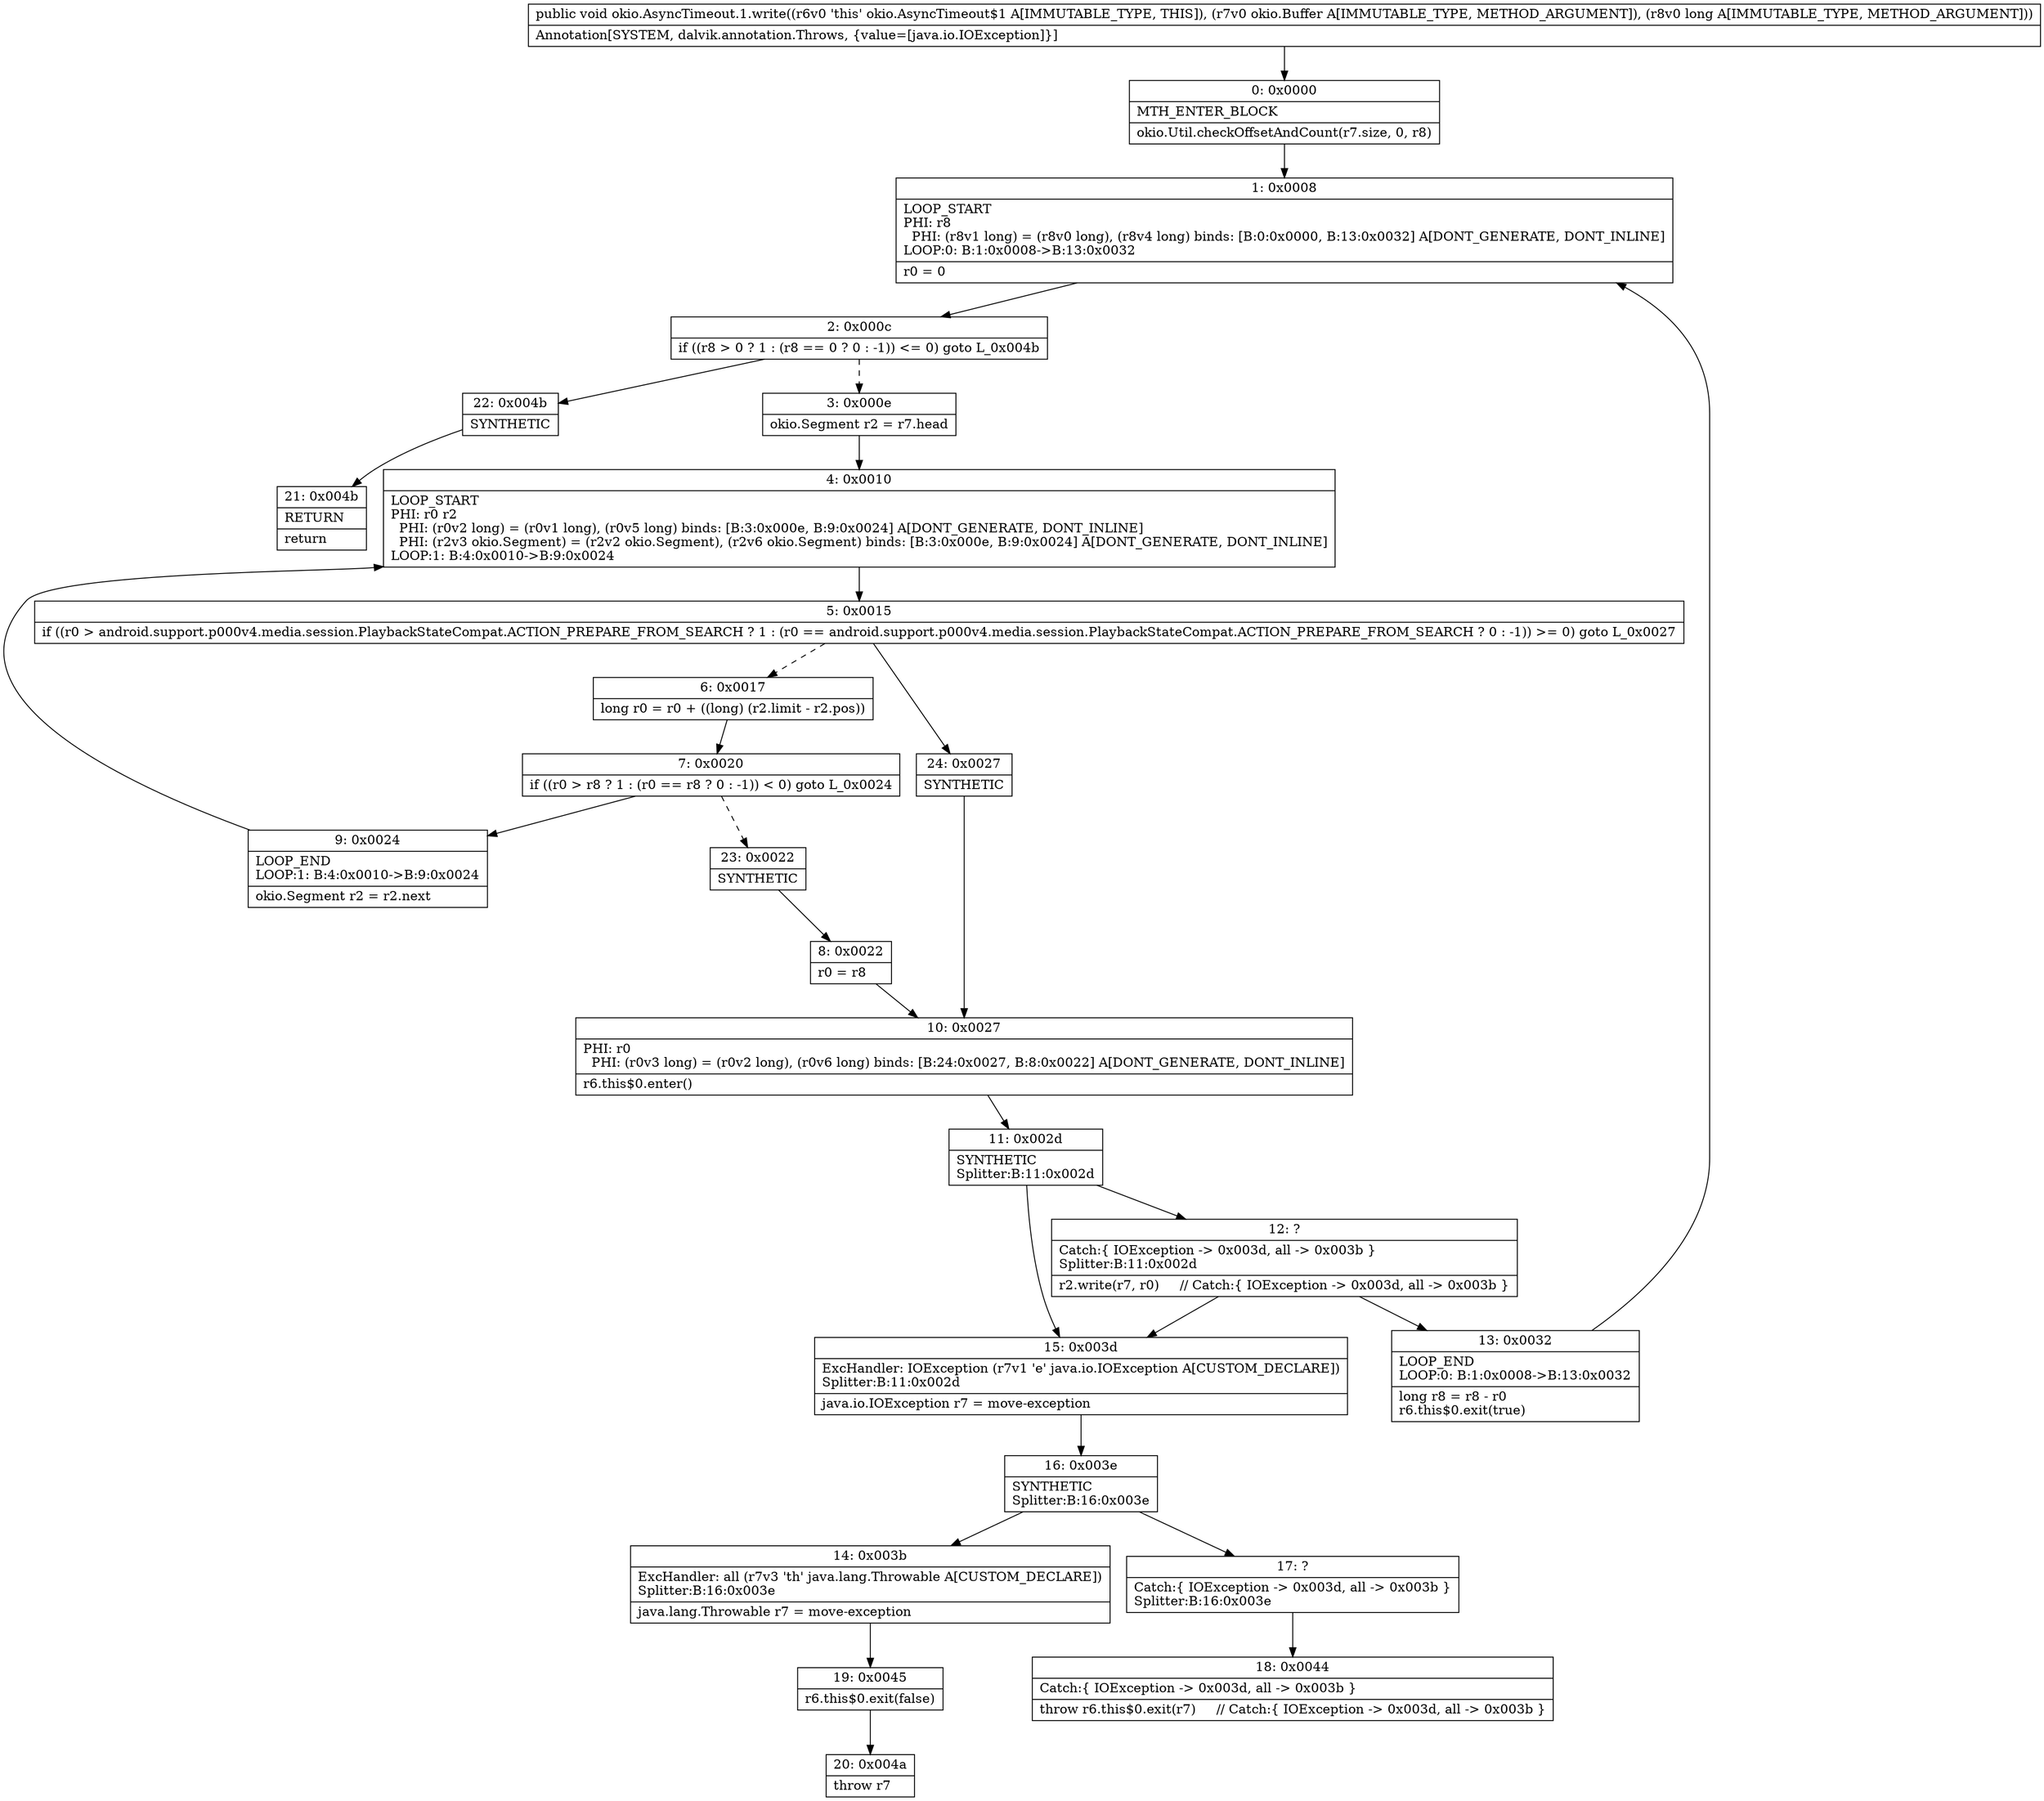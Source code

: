 digraph "CFG forokio.AsyncTimeout.1.write(Lokio\/Buffer;J)V" {
Node_0 [shape=record,label="{0\:\ 0x0000|MTH_ENTER_BLOCK\l|okio.Util.checkOffsetAndCount(r7.size, 0, r8)\l}"];
Node_1 [shape=record,label="{1\:\ 0x0008|LOOP_START\lPHI: r8 \l  PHI: (r8v1 long) = (r8v0 long), (r8v4 long) binds: [B:0:0x0000, B:13:0x0032] A[DONT_GENERATE, DONT_INLINE]\lLOOP:0: B:1:0x0008\-\>B:13:0x0032\l|r0 = 0\l}"];
Node_2 [shape=record,label="{2\:\ 0x000c|if ((r8 \> 0 ? 1 : (r8 == 0 ? 0 : \-1)) \<= 0) goto L_0x004b\l}"];
Node_3 [shape=record,label="{3\:\ 0x000e|okio.Segment r2 = r7.head\l}"];
Node_4 [shape=record,label="{4\:\ 0x0010|LOOP_START\lPHI: r0 r2 \l  PHI: (r0v2 long) = (r0v1 long), (r0v5 long) binds: [B:3:0x000e, B:9:0x0024] A[DONT_GENERATE, DONT_INLINE]\l  PHI: (r2v3 okio.Segment) = (r2v2 okio.Segment), (r2v6 okio.Segment) binds: [B:3:0x000e, B:9:0x0024] A[DONT_GENERATE, DONT_INLINE]\lLOOP:1: B:4:0x0010\-\>B:9:0x0024\l}"];
Node_5 [shape=record,label="{5\:\ 0x0015|if ((r0 \> android.support.p000v4.media.session.PlaybackStateCompat.ACTION_PREPARE_FROM_SEARCH ? 1 : (r0 == android.support.p000v4.media.session.PlaybackStateCompat.ACTION_PREPARE_FROM_SEARCH ? 0 : \-1)) \>= 0) goto L_0x0027\l}"];
Node_6 [shape=record,label="{6\:\ 0x0017|long r0 = r0 + ((long) (r2.limit \- r2.pos))\l}"];
Node_7 [shape=record,label="{7\:\ 0x0020|if ((r0 \> r8 ? 1 : (r0 == r8 ? 0 : \-1)) \< 0) goto L_0x0024\l}"];
Node_8 [shape=record,label="{8\:\ 0x0022|r0 = r8\l}"];
Node_9 [shape=record,label="{9\:\ 0x0024|LOOP_END\lLOOP:1: B:4:0x0010\-\>B:9:0x0024\l|okio.Segment r2 = r2.next\l}"];
Node_10 [shape=record,label="{10\:\ 0x0027|PHI: r0 \l  PHI: (r0v3 long) = (r0v2 long), (r0v6 long) binds: [B:24:0x0027, B:8:0x0022] A[DONT_GENERATE, DONT_INLINE]\l|r6.this$0.enter()\l}"];
Node_11 [shape=record,label="{11\:\ 0x002d|SYNTHETIC\lSplitter:B:11:0x002d\l}"];
Node_12 [shape=record,label="{12\:\ ?|Catch:\{ IOException \-\> 0x003d, all \-\> 0x003b \}\lSplitter:B:11:0x002d\l|r2.write(r7, r0)     \/\/ Catch:\{ IOException \-\> 0x003d, all \-\> 0x003b \}\l}"];
Node_13 [shape=record,label="{13\:\ 0x0032|LOOP_END\lLOOP:0: B:1:0x0008\-\>B:13:0x0032\l|long r8 = r8 \- r0\lr6.this$0.exit(true)\l}"];
Node_14 [shape=record,label="{14\:\ 0x003b|ExcHandler: all (r7v3 'th' java.lang.Throwable A[CUSTOM_DECLARE])\lSplitter:B:16:0x003e\l|java.lang.Throwable r7 = move\-exception\l}"];
Node_15 [shape=record,label="{15\:\ 0x003d|ExcHandler: IOException (r7v1 'e' java.io.IOException A[CUSTOM_DECLARE])\lSplitter:B:11:0x002d\l|java.io.IOException r7 = move\-exception\l}"];
Node_16 [shape=record,label="{16\:\ 0x003e|SYNTHETIC\lSplitter:B:16:0x003e\l}"];
Node_17 [shape=record,label="{17\:\ ?|Catch:\{ IOException \-\> 0x003d, all \-\> 0x003b \}\lSplitter:B:16:0x003e\l}"];
Node_18 [shape=record,label="{18\:\ 0x0044|Catch:\{ IOException \-\> 0x003d, all \-\> 0x003b \}\l|throw r6.this$0.exit(r7)     \/\/ Catch:\{ IOException \-\> 0x003d, all \-\> 0x003b \}\l}"];
Node_19 [shape=record,label="{19\:\ 0x0045|r6.this$0.exit(false)\l}"];
Node_20 [shape=record,label="{20\:\ 0x004a|throw r7\l}"];
Node_21 [shape=record,label="{21\:\ 0x004b|RETURN\l|return\l}"];
Node_22 [shape=record,label="{22\:\ 0x004b|SYNTHETIC\l}"];
Node_23 [shape=record,label="{23\:\ 0x0022|SYNTHETIC\l}"];
Node_24 [shape=record,label="{24\:\ 0x0027|SYNTHETIC\l}"];
MethodNode[shape=record,label="{public void okio.AsyncTimeout.1.write((r6v0 'this' okio.AsyncTimeout$1 A[IMMUTABLE_TYPE, THIS]), (r7v0 okio.Buffer A[IMMUTABLE_TYPE, METHOD_ARGUMENT]), (r8v0 long A[IMMUTABLE_TYPE, METHOD_ARGUMENT]))  | Annotation[SYSTEM, dalvik.annotation.Throws, \{value=[java.io.IOException]\}]\l}"];
MethodNode -> Node_0;
Node_0 -> Node_1;
Node_1 -> Node_2;
Node_2 -> Node_3[style=dashed];
Node_2 -> Node_22;
Node_3 -> Node_4;
Node_4 -> Node_5;
Node_5 -> Node_6[style=dashed];
Node_5 -> Node_24;
Node_6 -> Node_7;
Node_7 -> Node_9;
Node_7 -> Node_23[style=dashed];
Node_8 -> Node_10;
Node_9 -> Node_4;
Node_10 -> Node_11;
Node_11 -> Node_12;
Node_11 -> Node_15;
Node_12 -> Node_13;
Node_12 -> Node_15;
Node_13 -> Node_1;
Node_14 -> Node_19;
Node_15 -> Node_16;
Node_16 -> Node_17;
Node_16 -> Node_14;
Node_17 -> Node_18;
Node_19 -> Node_20;
Node_22 -> Node_21;
Node_23 -> Node_8;
Node_24 -> Node_10;
}

